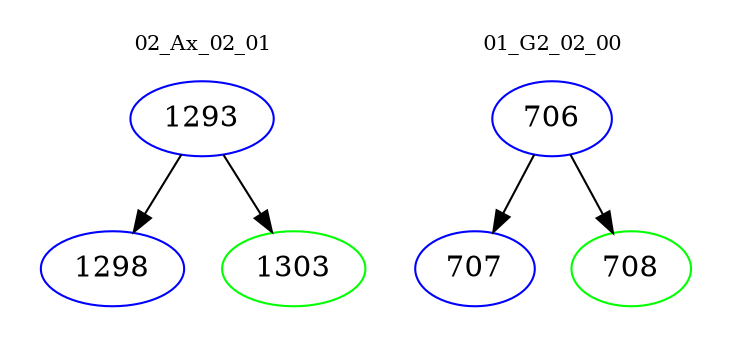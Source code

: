 digraph{
subgraph cluster_0 {
color = white
label = "02_Ax_02_01";
fontsize=10;
T0_1293 [label="1293", color="blue"]
T0_1293 -> T0_1298 [color="black"]
T0_1298 [label="1298", color="blue"]
T0_1293 -> T0_1303 [color="black"]
T0_1303 [label="1303", color="green"]
}
subgraph cluster_1 {
color = white
label = "01_G2_02_00";
fontsize=10;
T1_706 [label="706", color="blue"]
T1_706 -> T1_707 [color="black"]
T1_707 [label="707", color="blue"]
T1_706 -> T1_708 [color="black"]
T1_708 [label="708", color="green"]
}
}
